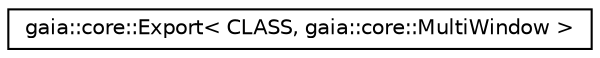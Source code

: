 digraph G
{
  edge [fontname="Helvetica",fontsize="10",labelfontname="Helvetica",labelfontsize="10"];
  node [fontname="Helvetica",fontsize="10",shape=record];
  rankdir=LR;
  Node1 [label="gaia::core::Export\< CLASS, gaia::core::MultiWindow \>",height=0.2,width=0.4,color="black", fillcolor="white", style="filled",URL="$d0/d24/classgaia_1_1core_1_1_export_3_01_c_l_a_s_s_00_01gaia_1_1core_1_1_multi_window_01_4.html"];
}
